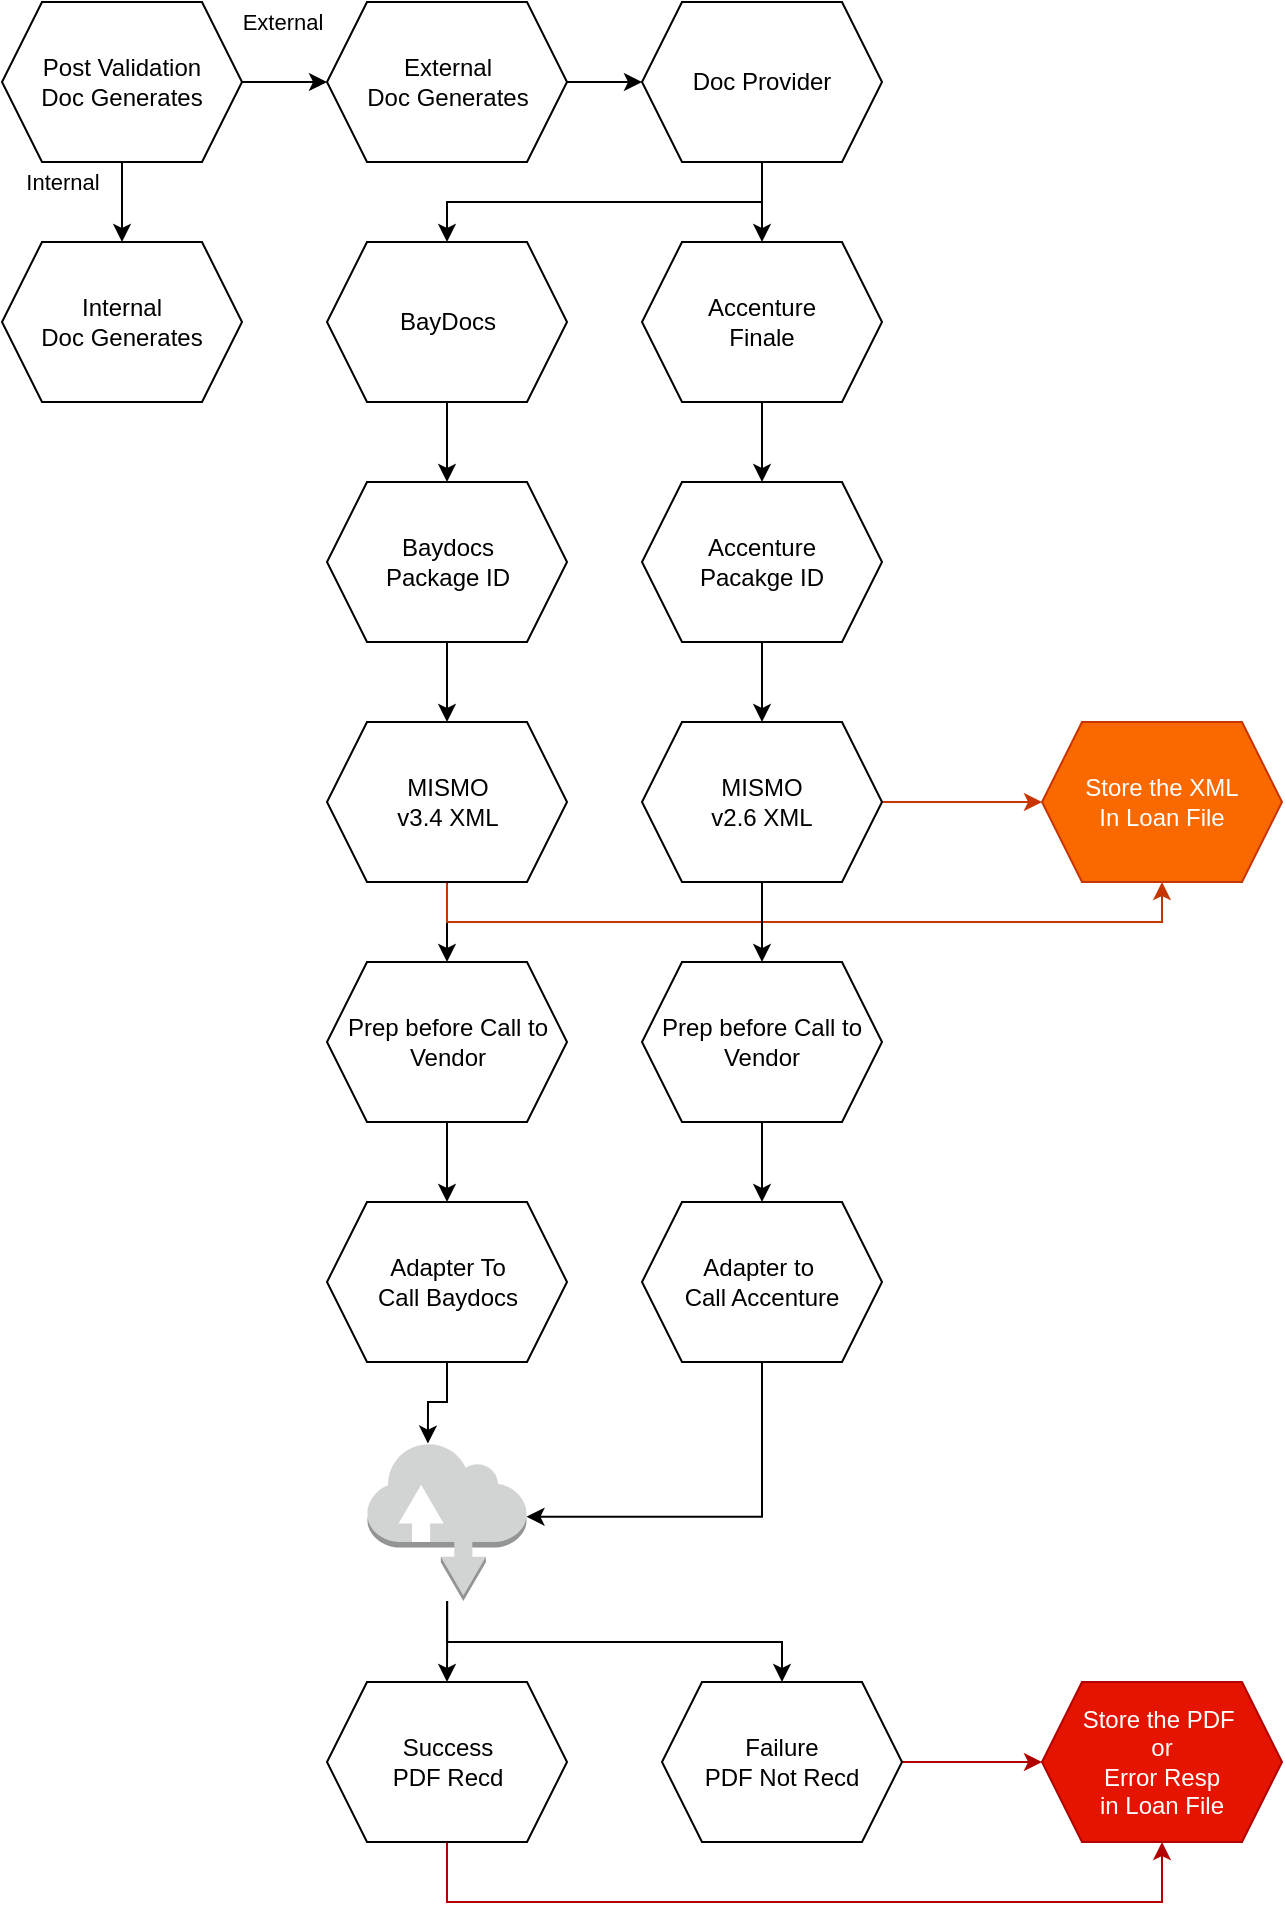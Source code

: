 <mxfile version="14.4.2" type="github">
  <diagram id="5juPxeoqqTJk6rbSkrIf" name="Page-1">
    <mxGraphModel dx="868" dy="482" grid="1" gridSize="10" guides="1" tooltips="1" connect="1" arrows="1" fold="1" page="1" pageScale="1" pageWidth="850" pageHeight="1100" math="0" shadow="0">
      <root>
        <mxCell id="0" />
        <mxCell id="1" parent="0" />
        <mxCell id="0zxNCpDedVLn85YkthtU-3" value="External" style="edgeStyle=orthogonalEdgeStyle;rounded=0;orthogonalLoop=1;jettySize=auto;html=1;" edge="1" parent="1" source="0zxNCpDedVLn85YkthtU-1" target="0zxNCpDedVLn85YkthtU-2">
          <mxGeometry x="-0.059" y="30" relative="1" as="geometry">
            <mxPoint as="offset" />
          </mxGeometry>
        </mxCell>
        <mxCell id="0zxNCpDedVLn85YkthtU-5" value="Internal" style="edgeStyle=orthogonalEdgeStyle;rounded=0;orthogonalLoop=1;jettySize=auto;html=1;" edge="1" parent="1" source="0zxNCpDedVLn85YkthtU-1" target="0zxNCpDedVLn85YkthtU-4">
          <mxGeometry x="-0.5" y="-30" relative="1" as="geometry">
            <mxPoint as="offset" />
          </mxGeometry>
        </mxCell>
        <mxCell id="0zxNCpDedVLn85YkthtU-1" value="Post Validation &lt;br&gt;Doc Generates" style="shape=hexagon;perimeter=hexagonPerimeter2;whiteSpace=wrap;html=1;fixedSize=1;" vertex="1" parent="1">
          <mxGeometry x="80" y="40" width="120" height="80" as="geometry" />
        </mxCell>
        <mxCell id="0zxNCpDedVLn85YkthtU-7" value="" style="edgeStyle=orthogonalEdgeStyle;rounded=0;orthogonalLoop=1;jettySize=auto;html=1;" edge="1" parent="1" source="0zxNCpDedVLn85YkthtU-2" target="0zxNCpDedVLn85YkthtU-6">
          <mxGeometry relative="1" as="geometry" />
        </mxCell>
        <mxCell id="0zxNCpDedVLn85YkthtU-2" value="External&lt;br&gt;Doc Generates" style="shape=hexagon;perimeter=hexagonPerimeter2;whiteSpace=wrap;html=1;fixedSize=1;" vertex="1" parent="1">
          <mxGeometry x="242.5" y="40" width="120" height="80" as="geometry" />
        </mxCell>
        <mxCell id="0zxNCpDedVLn85YkthtU-4" value="Internal &lt;br&gt;Doc Generates" style="shape=hexagon;perimeter=hexagonPerimeter2;whiteSpace=wrap;html=1;fixedSize=1;" vertex="1" parent="1">
          <mxGeometry x="80" y="160" width="120" height="80" as="geometry" />
        </mxCell>
        <mxCell id="0zxNCpDedVLn85YkthtU-20" style="edgeStyle=orthogonalEdgeStyle;rounded=0;orthogonalLoop=1;jettySize=auto;html=1;entryX=0.5;entryY=0;entryDx=0;entryDy=0;" edge="1" parent="1" source="0zxNCpDedVLn85YkthtU-6" target="0zxNCpDedVLn85YkthtU-8">
          <mxGeometry relative="1" as="geometry">
            <Array as="points">
              <mxPoint x="460" y="140" />
              <mxPoint x="303" y="140" />
            </Array>
          </mxGeometry>
        </mxCell>
        <mxCell id="0zxNCpDedVLn85YkthtU-21" style="edgeStyle=orthogonalEdgeStyle;rounded=0;orthogonalLoop=1;jettySize=auto;html=1;entryX=0.5;entryY=0;entryDx=0;entryDy=0;" edge="1" parent="1" source="0zxNCpDedVLn85YkthtU-6" target="0zxNCpDedVLn85YkthtU-10">
          <mxGeometry relative="1" as="geometry" />
        </mxCell>
        <mxCell id="0zxNCpDedVLn85YkthtU-6" value="Doc Provider" style="shape=hexagon;perimeter=hexagonPerimeter2;whiteSpace=wrap;html=1;fixedSize=1;" vertex="1" parent="1">
          <mxGeometry x="400" y="40" width="120" height="80" as="geometry" />
        </mxCell>
        <mxCell id="0zxNCpDedVLn85YkthtU-13" value="" style="edgeStyle=orthogonalEdgeStyle;rounded=0;orthogonalLoop=1;jettySize=auto;html=1;" edge="1" parent="1" source="0zxNCpDedVLn85YkthtU-8" target="0zxNCpDedVLn85YkthtU-12">
          <mxGeometry relative="1" as="geometry" />
        </mxCell>
        <mxCell id="0zxNCpDedVLn85YkthtU-8" value="BayDocs" style="shape=hexagon;perimeter=hexagonPerimeter2;whiteSpace=wrap;html=1;fixedSize=1;" vertex="1" parent="1">
          <mxGeometry x="242.5" y="160" width="120" height="80" as="geometry" />
        </mxCell>
        <mxCell id="0zxNCpDedVLn85YkthtU-15" value="" style="edgeStyle=orthogonalEdgeStyle;rounded=0;orthogonalLoop=1;jettySize=auto;html=1;" edge="1" parent="1" source="0zxNCpDedVLn85YkthtU-10" target="0zxNCpDedVLn85YkthtU-14">
          <mxGeometry relative="1" as="geometry" />
        </mxCell>
        <mxCell id="0zxNCpDedVLn85YkthtU-10" value="Accenture&lt;br&gt;Finale" style="shape=hexagon;perimeter=hexagonPerimeter2;whiteSpace=wrap;html=1;fixedSize=1;" vertex="1" parent="1">
          <mxGeometry x="400" y="160" width="120" height="80" as="geometry" />
        </mxCell>
        <mxCell id="0zxNCpDedVLn85YkthtU-17" value="" style="edgeStyle=orthogonalEdgeStyle;rounded=0;orthogonalLoop=1;jettySize=auto;html=1;" edge="1" parent="1" source="0zxNCpDedVLn85YkthtU-12" target="0zxNCpDedVLn85YkthtU-16">
          <mxGeometry relative="1" as="geometry" />
        </mxCell>
        <mxCell id="0zxNCpDedVLn85YkthtU-12" value="Baydocs&lt;br&gt;Package ID" style="shape=hexagon;perimeter=hexagonPerimeter2;whiteSpace=wrap;html=1;fixedSize=1;" vertex="1" parent="1">
          <mxGeometry x="242.5" y="280" width="120" height="80" as="geometry" />
        </mxCell>
        <mxCell id="0zxNCpDedVLn85YkthtU-19" value="" style="edgeStyle=orthogonalEdgeStyle;rounded=0;orthogonalLoop=1;jettySize=auto;html=1;" edge="1" parent="1" source="0zxNCpDedVLn85YkthtU-14" target="0zxNCpDedVLn85YkthtU-18">
          <mxGeometry relative="1" as="geometry" />
        </mxCell>
        <mxCell id="0zxNCpDedVLn85YkthtU-14" value="Accenture &lt;br&gt;Pacakge ID" style="shape=hexagon;perimeter=hexagonPerimeter2;whiteSpace=wrap;html=1;fixedSize=1;" vertex="1" parent="1">
          <mxGeometry x="400" y="280" width="120" height="80" as="geometry" />
        </mxCell>
        <mxCell id="0zxNCpDedVLn85YkthtU-23" value="" style="edgeStyle=orthogonalEdgeStyle;rounded=0;orthogonalLoop=1;jettySize=auto;html=1;" edge="1" parent="1" source="0zxNCpDedVLn85YkthtU-16" target="0zxNCpDedVLn85YkthtU-22">
          <mxGeometry relative="1" as="geometry" />
        </mxCell>
        <mxCell id="0zxNCpDedVLn85YkthtU-42" style="edgeStyle=orthogonalEdgeStyle;rounded=0;orthogonalLoop=1;jettySize=auto;html=1;entryX=0.5;entryY=1;entryDx=0;entryDy=0;fillColor=#fa6800;strokeColor=#C73500;" edge="1" parent="1" source="0zxNCpDedVLn85YkthtU-16" target="0zxNCpDedVLn85YkthtU-39">
          <mxGeometry relative="1" as="geometry">
            <Array as="points">
              <mxPoint x="303" y="500" />
              <mxPoint x="660" y="500" />
            </Array>
          </mxGeometry>
        </mxCell>
        <mxCell id="0zxNCpDedVLn85YkthtU-16" value="MISMO&lt;br&gt;v3.4 XML" style="shape=hexagon;perimeter=hexagonPerimeter2;whiteSpace=wrap;html=1;fixedSize=1;" vertex="1" parent="1">
          <mxGeometry x="242.5" y="400" width="120" height="80" as="geometry" />
        </mxCell>
        <mxCell id="0zxNCpDedVLn85YkthtU-25" value="" style="edgeStyle=orthogonalEdgeStyle;rounded=0;orthogonalLoop=1;jettySize=auto;html=1;" edge="1" parent="1" source="0zxNCpDedVLn85YkthtU-18" target="0zxNCpDedVLn85YkthtU-24">
          <mxGeometry relative="1" as="geometry" />
        </mxCell>
        <mxCell id="0zxNCpDedVLn85YkthtU-40" value="" style="edgeStyle=orthogonalEdgeStyle;rounded=0;orthogonalLoop=1;jettySize=auto;html=1;fillColor=#fa6800;strokeColor=#C73500;" edge="1" parent="1" source="0zxNCpDedVLn85YkthtU-18" target="0zxNCpDedVLn85YkthtU-39">
          <mxGeometry relative="1" as="geometry" />
        </mxCell>
        <mxCell id="0zxNCpDedVLn85YkthtU-18" value="MISMO&lt;br&gt;v2.6 XML" style="shape=hexagon;perimeter=hexagonPerimeter2;whiteSpace=wrap;html=1;fixedSize=1;" vertex="1" parent="1">
          <mxGeometry x="400" y="400" width="120" height="80" as="geometry" />
        </mxCell>
        <mxCell id="0zxNCpDedVLn85YkthtU-27" value="" style="edgeStyle=orthogonalEdgeStyle;rounded=0;orthogonalLoop=1;jettySize=auto;html=1;" edge="1" parent="1" source="0zxNCpDedVLn85YkthtU-22" target="0zxNCpDedVLn85YkthtU-26">
          <mxGeometry relative="1" as="geometry" />
        </mxCell>
        <mxCell id="0zxNCpDedVLn85YkthtU-22" value="Prep before Call to Vendor" style="shape=hexagon;perimeter=hexagonPerimeter2;whiteSpace=wrap;html=1;fixedSize=1;" vertex="1" parent="1">
          <mxGeometry x="242.5" y="520" width="120" height="80" as="geometry" />
        </mxCell>
        <mxCell id="0zxNCpDedVLn85YkthtU-30" value="" style="edgeStyle=orthogonalEdgeStyle;rounded=0;orthogonalLoop=1;jettySize=auto;html=1;" edge="1" parent="1" source="0zxNCpDedVLn85YkthtU-24" target="0zxNCpDedVLn85YkthtU-29">
          <mxGeometry relative="1" as="geometry" />
        </mxCell>
        <mxCell id="0zxNCpDedVLn85YkthtU-24" value="Prep before Call to Vendor" style="shape=hexagon;perimeter=hexagonPerimeter2;whiteSpace=wrap;html=1;fixedSize=1;" vertex="1" parent="1">
          <mxGeometry x="400" y="520" width="120" height="80" as="geometry" />
        </mxCell>
        <mxCell id="0zxNCpDedVLn85YkthtU-34" style="edgeStyle=orthogonalEdgeStyle;rounded=0;orthogonalLoop=1;jettySize=auto;html=1;entryX=0.38;entryY=0.01;entryDx=0;entryDy=0;entryPerimeter=0;" edge="1" parent="1" source="0zxNCpDedVLn85YkthtU-26" target="0zxNCpDedVLn85YkthtU-28">
          <mxGeometry relative="1" as="geometry" />
        </mxCell>
        <mxCell id="0zxNCpDedVLn85YkthtU-26" value="Adapter To&lt;br&gt;Call Baydocs" style="shape=hexagon;perimeter=hexagonPerimeter2;whiteSpace=wrap;html=1;fixedSize=1;" vertex="1" parent="1">
          <mxGeometry x="242.5" y="640" width="120" height="80" as="geometry" />
        </mxCell>
        <mxCell id="0zxNCpDedVLn85YkthtU-35" style="edgeStyle=orthogonalEdgeStyle;rounded=0;orthogonalLoop=1;jettySize=auto;html=1;entryX=0.5;entryY=0;entryDx=0;entryDy=0;" edge="1" parent="1" source="0zxNCpDedVLn85YkthtU-28" target="0zxNCpDedVLn85YkthtU-31">
          <mxGeometry relative="1" as="geometry" />
        </mxCell>
        <mxCell id="0zxNCpDedVLn85YkthtU-37" style="edgeStyle=orthogonalEdgeStyle;rounded=0;orthogonalLoop=1;jettySize=auto;html=1;entryX=0.5;entryY=0;entryDx=0;entryDy=0;" edge="1" parent="1" source="0zxNCpDedVLn85YkthtU-28" target="0zxNCpDedVLn85YkthtU-36">
          <mxGeometry relative="1" as="geometry">
            <Array as="points">
              <mxPoint x="303" y="860" />
              <mxPoint x="470" y="860" />
            </Array>
          </mxGeometry>
        </mxCell>
        <mxCell id="0zxNCpDedVLn85YkthtU-28" value="" style="outlineConnect=0;dashed=0;verticalLabelPosition=bottom;verticalAlign=top;align=center;html=1;shape=mxgraph.aws3.internet;fillColor=#D2D3D3;gradientColor=none;" vertex="1" parent="1">
          <mxGeometry x="262.75" y="760" width="79.5" height="79.5" as="geometry" />
        </mxCell>
        <mxCell id="0zxNCpDedVLn85YkthtU-38" style="edgeStyle=orthogonalEdgeStyle;rounded=0;orthogonalLoop=1;jettySize=auto;html=1;entryX=1;entryY=0.47;entryDx=0;entryDy=0;entryPerimeter=0;" edge="1" parent="1" source="0zxNCpDedVLn85YkthtU-29" target="0zxNCpDedVLn85YkthtU-28">
          <mxGeometry relative="1" as="geometry">
            <Array as="points">
              <mxPoint x="460" y="797" />
            </Array>
          </mxGeometry>
        </mxCell>
        <mxCell id="0zxNCpDedVLn85YkthtU-29" value="Adapter to&amp;nbsp;&lt;br&gt;Call Accenture" style="shape=hexagon;perimeter=hexagonPerimeter2;whiteSpace=wrap;html=1;fixedSize=1;" vertex="1" parent="1">
          <mxGeometry x="400" y="640" width="120" height="80" as="geometry" />
        </mxCell>
        <mxCell id="0zxNCpDedVLn85YkthtU-44" style="edgeStyle=orthogonalEdgeStyle;rounded=0;orthogonalLoop=1;jettySize=auto;html=1;entryX=0.5;entryY=1;entryDx=0;entryDy=0;fillColor=#e51400;strokeColor=#B20000;" edge="1" parent="1" source="0zxNCpDedVLn85YkthtU-31" target="0zxNCpDedVLn85YkthtU-43">
          <mxGeometry relative="1" as="geometry">
            <Array as="points">
              <mxPoint x="303" y="990" />
              <mxPoint x="660" y="990" />
            </Array>
          </mxGeometry>
        </mxCell>
        <mxCell id="0zxNCpDedVLn85YkthtU-31" value="Success&lt;br&gt;PDF Recd" style="shape=hexagon;perimeter=hexagonPerimeter2;whiteSpace=wrap;html=1;fixedSize=1;" vertex="1" parent="1">
          <mxGeometry x="242.5" y="880" width="120" height="80" as="geometry" />
        </mxCell>
        <mxCell id="0zxNCpDedVLn85YkthtU-45" style="edgeStyle=orthogonalEdgeStyle;rounded=0;orthogonalLoop=1;jettySize=auto;html=1;entryX=0;entryY=0.5;entryDx=0;entryDy=0;fillColor=#e51400;strokeColor=#B20000;" edge="1" parent="1" source="0zxNCpDedVLn85YkthtU-36" target="0zxNCpDedVLn85YkthtU-43">
          <mxGeometry relative="1" as="geometry" />
        </mxCell>
        <mxCell id="0zxNCpDedVLn85YkthtU-36" value="Failure&lt;br&gt;PDF Not Recd" style="shape=hexagon;perimeter=hexagonPerimeter2;whiteSpace=wrap;html=1;fixedSize=1;" vertex="1" parent="1">
          <mxGeometry x="410" y="880" width="120" height="80" as="geometry" />
        </mxCell>
        <mxCell id="0zxNCpDedVLn85YkthtU-39" value="Store the XML&lt;br&gt;In Loan File" style="shape=hexagon;perimeter=hexagonPerimeter2;whiteSpace=wrap;html=1;fixedSize=1;fillColor=#fa6800;strokeColor=#C73500;fontColor=#ffffff;" vertex="1" parent="1">
          <mxGeometry x="600" y="400" width="120" height="80" as="geometry" />
        </mxCell>
        <mxCell id="0zxNCpDedVLn85YkthtU-43" value="Store the PDF&amp;nbsp;&lt;br&gt;or &lt;br&gt;Error Resp&lt;br&gt;in Loan File" style="shape=hexagon;perimeter=hexagonPerimeter2;whiteSpace=wrap;html=1;fixedSize=1;fillColor=#e51400;strokeColor=#B20000;fontColor=#ffffff;" vertex="1" parent="1">
          <mxGeometry x="600" y="880" width="120" height="80" as="geometry" />
        </mxCell>
      </root>
    </mxGraphModel>
  </diagram>
</mxfile>
